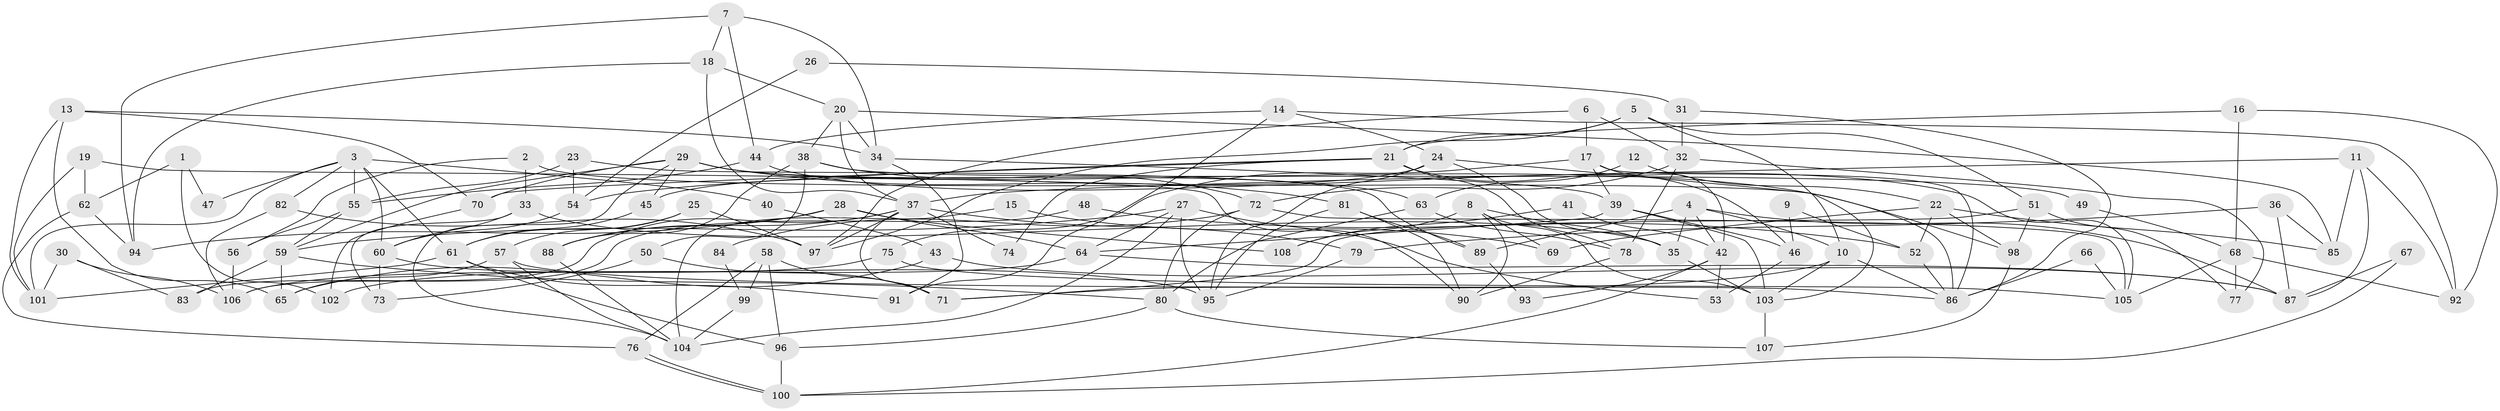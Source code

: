 // Generated by graph-tools (version 1.1) at 2025/15/03/09/25 04:15:13]
// undirected, 108 vertices, 216 edges
graph export_dot {
graph [start="1"]
  node [color=gray90,style=filled];
  1;
  2;
  3;
  4;
  5;
  6;
  7;
  8;
  9;
  10;
  11;
  12;
  13;
  14;
  15;
  16;
  17;
  18;
  19;
  20;
  21;
  22;
  23;
  24;
  25;
  26;
  27;
  28;
  29;
  30;
  31;
  32;
  33;
  34;
  35;
  36;
  37;
  38;
  39;
  40;
  41;
  42;
  43;
  44;
  45;
  46;
  47;
  48;
  49;
  50;
  51;
  52;
  53;
  54;
  55;
  56;
  57;
  58;
  59;
  60;
  61;
  62;
  63;
  64;
  65;
  66;
  67;
  68;
  69;
  70;
  71;
  72;
  73;
  74;
  75;
  76;
  77;
  78;
  79;
  80;
  81;
  82;
  83;
  84;
  85;
  86;
  87;
  88;
  89;
  90;
  91;
  92;
  93;
  94;
  95;
  96;
  97;
  98;
  99;
  100;
  101;
  102;
  103;
  104;
  105;
  106;
  107;
  108;
  1 -- 102;
  1 -- 62;
  1 -- 47;
  2 -- 33;
  2 -- 56;
  2 -- 98;
  3 -- 61;
  3 -- 101;
  3 -- 40;
  3 -- 47;
  3 -- 55;
  3 -- 60;
  3 -- 82;
  4 -- 87;
  4 -- 10;
  4 -- 35;
  4 -- 42;
  4 -- 89;
  5 -- 10;
  5 -- 51;
  5 -- 21;
  5 -- 97;
  6 -- 32;
  6 -- 17;
  6 -- 97;
  7 -- 18;
  7 -- 34;
  7 -- 44;
  7 -- 94;
  8 -- 103;
  8 -- 35;
  8 -- 69;
  8 -- 90;
  8 -- 108;
  9 -- 52;
  9 -- 46;
  10 -- 86;
  10 -- 103;
  10 -- 71;
  11 -- 87;
  11 -- 37;
  11 -- 85;
  11 -- 92;
  12 -- 22;
  12 -- 63;
  13 -- 70;
  13 -- 101;
  13 -- 34;
  13 -- 65;
  14 -- 92;
  14 -- 24;
  14 -- 44;
  14 -- 91;
  15 -- 69;
  15 -- 104;
  16 -- 92;
  16 -- 21;
  16 -- 68;
  17 -- 42;
  17 -- 39;
  17 -- 75;
  17 -- 86;
  18 -- 37;
  18 -- 20;
  18 -- 94;
  19 -- 62;
  19 -- 101;
  19 -- 90;
  20 -- 37;
  20 -- 34;
  20 -- 38;
  20 -- 85;
  21 -- 78;
  21 -- 46;
  21 -- 54;
  21 -- 70;
  21 -- 74;
  22 -- 98;
  22 -- 85;
  22 -- 52;
  22 -- 69;
  23 -- 89;
  23 -- 55;
  23 -- 54;
  24 -- 95;
  24 -- 45;
  24 -- 35;
  24 -- 103;
  25 -- 97;
  25 -- 57;
  25 -- 61;
  26 -- 31;
  26 -- 54;
  27 -- 95;
  27 -- 64;
  27 -- 53;
  27 -- 59;
  27 -- 104;
  28 -- 94;
  28 -- 88;
  28 -- 64;
  28 -- 108;
  29 -- 59;
  29 -- 86;
  29 -- 45;
  29 -- 63;
  29 -- 70;
  29 -- 81;
  29 -- 104;
  30 -- 83;
  30 -- 106;
  30 -- 101;
  31 -- 86;
  31 -- 32;
  32 -- 77;
  32 -- 78;
  32 -- 72;
  33 -- 60;
  33 -- 35;
  33 -- 73;
  34 -- 91;
  34 -- 39;
  35 -- 103;
  36 -- 85;
  36 -- 79;
  36 -- 87;
  37 -- 97;
  37 -- 71;
  37 -- 74;
  37 -- 79;
  37 -- 83;
  37 -- 88;
  38 -- 88;
  38 -- 49;
  38 -- 50;
  38 -- 72;
  39 -- 103;
  39 -- 46;
  39 -- 64;
  40 -- 43;
  41 -- 42;
  41 -- 108;
  42 -- 53;
  42 -- 93;
  42 -- 100;
  43 -- 87;
  43 -- 65;
  44 -- 55;
  44 -- 105;
  45 -- 61;
  46 -- 53;
  48 -- 106;
  48 -- 52;
  49 -- 68;
  50 -- 73;
  50 -- 71;
  51 -- 71;
  51 -- 98;
  51 -- 77;
  52 -- 86;
  54 -- 60;
  55 -- 56;
  55 -- 59;
  56 -- 106;
  57 -- 65;
  57 -- 104;
  57 -- 86;
  58 -- 71;
  58 -- 96;
  58 -- 76;
  58 -- 99;
  59 -- 65;
  59 -- 80;
  59 -- 83;
  60 -- 73;
  60 -- 95;
  61 -- 96;
  61 -- 91;
  61 -- 101;
  62 -- 76;
  62 -- 94;
  63 -- 80;
  63 -- 78;
  64 -- 87;
  64 -- 102;
  66 -- 105;
  66 -- 86;
  67 -- 100;
  67 -- 87;
  68 -- 105;
  68 -- 77;
  68 -- 92;
  70 -- 102;
  72 -- 80;
  72 -- 84;
  72 -- 105;
  75 -- 105;
  75 -- 106;
  76 -- 100;
  76 -- 100;
  78 -- 90;
  79 -- 95;
  80 -- 96;
  80 -- 107;
  81 -- 90;
  81 -- 89;
  81 -- 95;
  82 -- 97;
  82 -- 106;
  84 -- 99;
  88 -- 104;
  89 -- 93;
  96 -- 100;
  98 -- 107;
  99 -- 104;
  103 -- 107;
}
